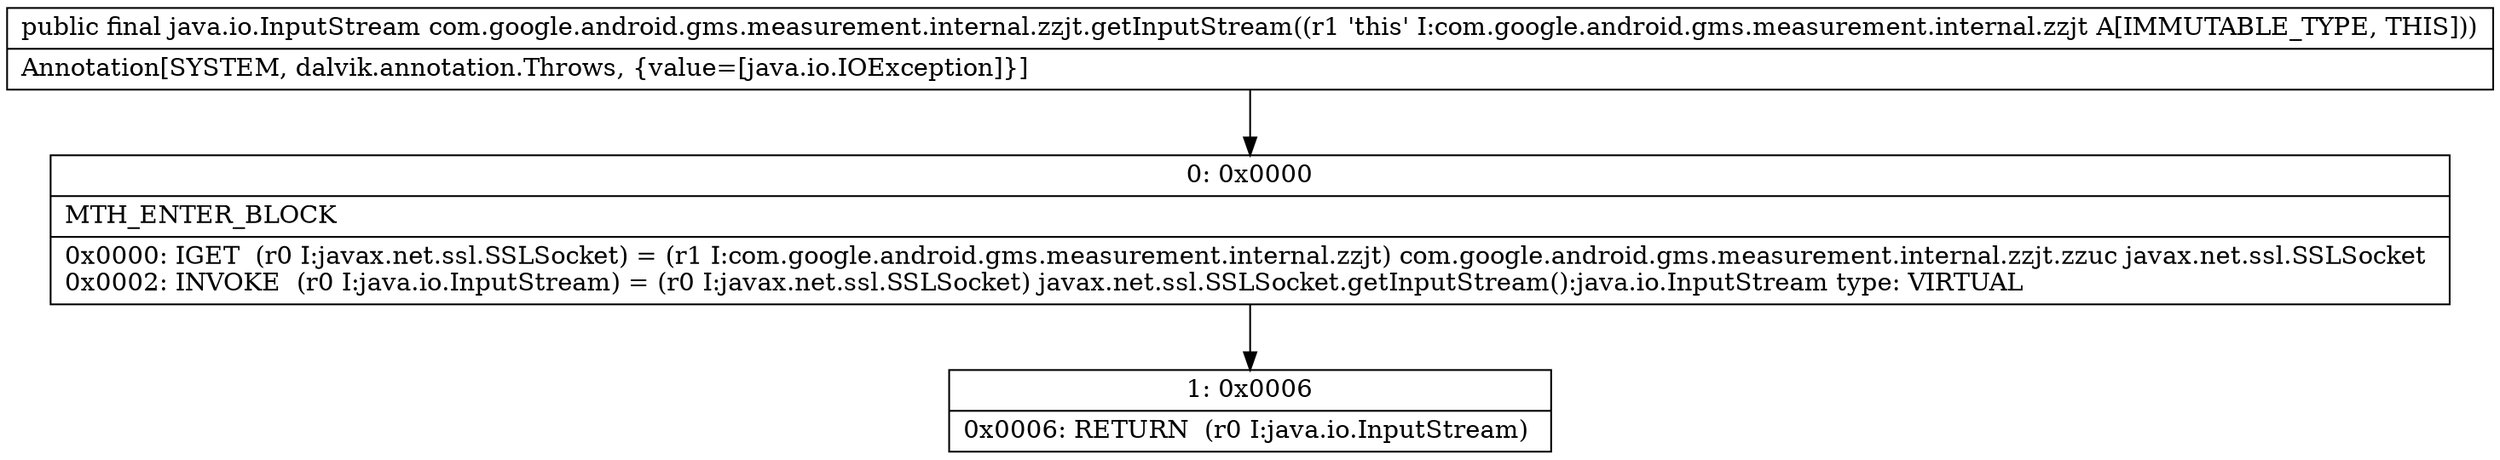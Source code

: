 digraph "CFG forcom.google.android.gms.measurement.internal.zzjt.getInputStream()Ljava\/io\/InputStream;" {
Node_0 [shape=record,label="{0\:\ 0x0000|MTH_ENTER_BLOCK\l|0x0000: IGET  (r0 I:javax.net.ssl.SSLSocket) = (r1 I:com.google.android.gms.measurement.internal.zzjt) com.google.android.gms.measurement.internal.zzjt.zzuc javax.net.ssl.SSLSocket \l0x0002: INVOKE  (r0 I:java.io.InputStream) = (r0 I:javax.net.ssl.SSLSocket) javax.net.ssl.SSLSocket.getInputStream():java.io.InputStream type: VIRTUAL \l}"];
Node_1 [shape=record,label="{1\:\ 0x0006|0x0006: RETURN  (r0 I:java.io.InputStream) \l}"];
MethodNode[shape=record,label="{public final java.io.InputStream com.google.android.gms.measurement.internal.zzjt.getInputStream((r1 'this' I:com.google.android.gms.measurement.internal.zzjt A[IMMUTABLE_TYPE, THIS]))  | Annotation[SYSTEM, dalvik.annotation.Throws, \{value=[java.io.IOException]\}]\l}"];
MethodNode -> Node_0;
Node_0 -> Node_1;
}

